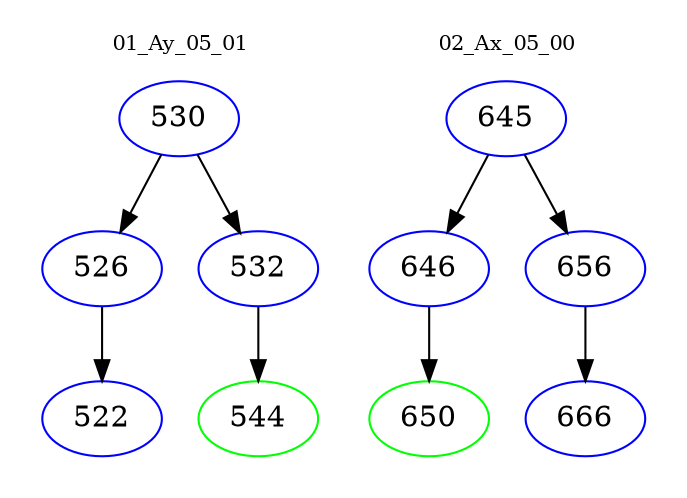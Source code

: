 digraph{
subgraph cluster_0 {
color = white
label = "01_Ay_05_01";
fontsize=10;
T0_530 [label="530", color="blue"]
T0_530 -> T0_526 [color="black"]
T0_526 [label="526", color="blue"]
T0_526 -> T0_522 [color="black"]
T0_522 [label="522", color="blue"]
T0_530 -> T0_532 [color="black"]
T0_532 [label="532", color="blue"]
T0_532 -> T0_544 [color="black"]
T0_544 [label="544", color="green"]
}
subgraph cluster_1 {
color = white
label = "02_Ax_05_00";
fontsize=10;
T1_645 [label="645", color="blue"]
T1_645 -> T1_646 [color="black"]
T1_646 [label="646", color="blue"]
T1_646 -> T1_650 [color="black"]
T1_650 [label="650", color="green"]
T1_645 -> T1_656 [color="black"]
T1_656 [label="656", color="blue"]
T1_656 -> T1_666 [color="black"]
T1_666 [label="666", color="blue"]
}
}
